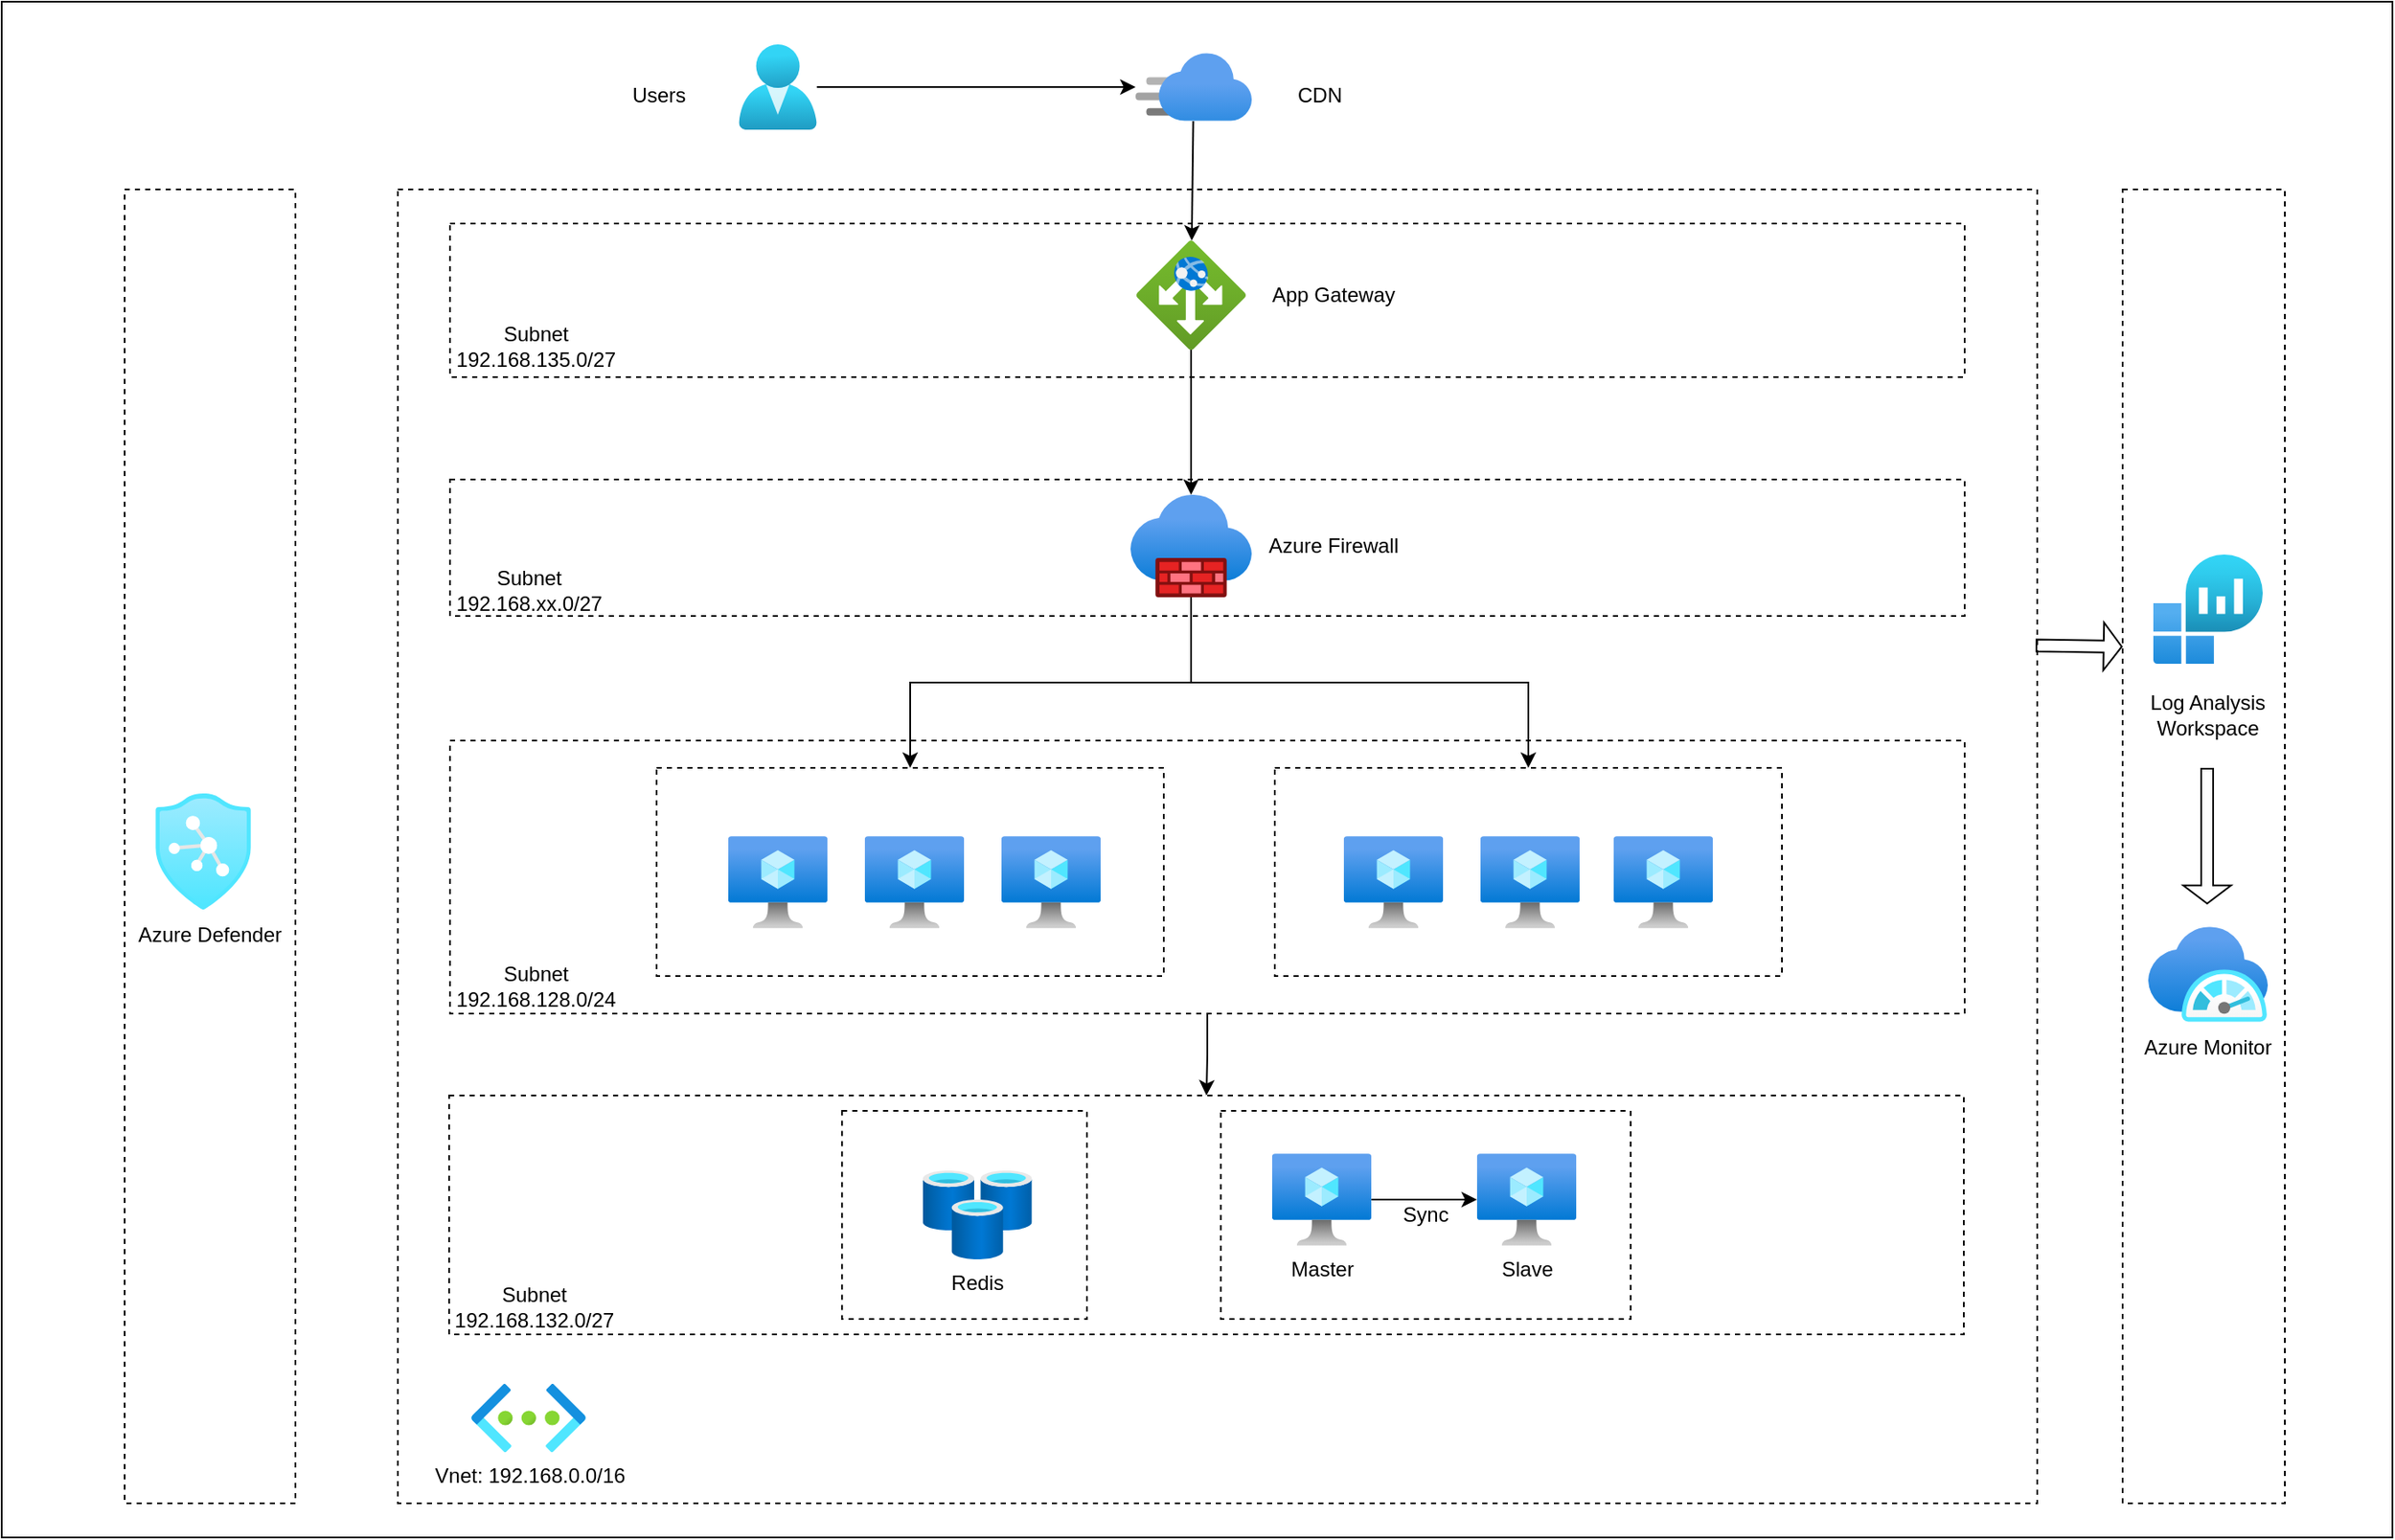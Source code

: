 <mxfile version="20.8.15" type="github">
  <diagram name="第 1 页" id="Q7-x0LTe5aBduKbTSR_T">
    <mxGraphModel dx="1687" dy="944" grid="1" gridSize="10" guides="1" tooltips="1" connect="1" arrows="1" fold="1" page="1" pageScale="1" pageWidth="1654" pageHeight="2336" math="0" shadow="0">
      <root>
        <mxCell id="0" />
        <mxCell id="1" parent="0" />
        <mxCell id="iajxsjwab6wAMiqCaY7Y-81" value="" style="rounded=0;whiteSpace=wrap;html=1;" vertex="1" parent="1">
          <mxGeometry x="140" y="130" width="1400" height="900" as="geometry" />
        </mxCell>
        <mxCell id="iajxsjwab6wAMiqCaY7Y-72" value="" style="rounded=0;whiteSpace=wrap;html=1;dashed=1;" vertex="1" parent="1">
          <mxGeometry x="372" y="240" width="960" height="770" as="geometry" />
        </mxCell>
        <mxCell id="iajxsjwab6wAMiqCaY7Y-71" value="" style="rounded=0;whiteSpace=wrap;html=1;dashed=1;" vertex="1" parent="1">
          <mxGeometry x="212" y="240" width="100" height="770" as="geometry" />
        </mxCell>
        <mxCell id="iajxsjwab6wAMiqCaY7Y-63" value="" style="rounded=0;whiteSpace=wrap;html=1;dashed=1;" vertex="1" parent="1">
          <mxGeometry x="1382" y="240" width="95" height="770" as="geometry" />
        </mxCell>
        <mxCell id="iajxsjwab6wAMiqCaY7Y-24" value="" style="whiteSpace=wrap;html=1;dashed=1;" vertex="1" parent="1">
          <mxGeometry x="402.5" y="410" width="887" height="80" as="geometry" />
        </mxCell>
        <mxCell id="iajxsjwab6wAMiqCaY7Y-22" value="" style="whiteSpace=wrap;html=1;dashed=1;" vertex="1" parent="1">
          <mxGeometry x="402.5" y="260" width="887" height="90" as="geometry" />
        </mxCell>
        <mxCell id="iajxsjwab6wAMiqCaY7Y-16" value="" style="whiteSpace=wrap;html=1;dashed=1;" vertex="1" parent="1">
          <mxGeometry x="402" y="771" width="887" height="140" as="geometry" />
        </mxCell>
        <mxCell id="iajxsjwab6wAMiqCaY7Y-43" value="" style="edgeStyle=orthogonalEdgeStyle;rounded=0;orthogonalLoop=1;jettySize=auto;html=1;entryX=0.5;entryY=0;entryDx=0;entryDy=0;" edge="1" parent="1" source="iajxsjwab6wAMiqCaY7Y-14" target="iajxsjwab6wAMiqCaY7Y-16">
          <mxGeometry relative="1" as="geometry" />
        </mxCell>
        <mxCell id="iajxsjwab6wAMiqCaY7Y-14" value="" style="whiteSpace=wrap;html=1;dashed=1;" vertex="1" parent="1">
          <mxGeometry x="402.5" y="563" width="887" height="160" as="geometry" />
        </mxCell>
        <mxCell id="iajxsjwab6wAMiqCaY7Y-13" value="Sync" style="whiteSpace=wrap;html=1;dashed=1;" vertex="1" parent="1">
          <mxGeometry x="853.89" y="780" width="240" height="122" as="geometry" />
        </mxCell>
        <mxCell id="iajxsjwab6wAMiqCaY7Y-5" value="" style="whiteSpace=wrap;html=1;dashed=1;" vertex="1" parent="1">
          <mxGeometry x="885.5" y="579" width="297" height="122" as="geometry" />
        </mxCell>
        <mxCell id="iajxsjwab6wAMiqCaY7Y-4" value="" style="whiteSpace=wrap;html=1;dashed=1;" vertex="1" parent="1">
          <mxGeometry x="523.5" y="579" width="297" height="122" as="geometry" />
        </mxCell>
        <mxCell id="4oe8U12UyF-5CwZn49ZE-2" value="&lt;div data-t=&quot;flow&quot;&gt; &lt;/div&gt;" style="text;whiteSpace=wrap;html=1;" parent="1" vertex="1">
          <mxGeometry x="492.5" y="210" width="30" height="20" as="geometry" />
        </mxCell>
        <mxCell id="4oe8U12UyF-5CwZn49ZE-6" value="&lt;span style=&quot;color: rgb(50, 50, 50); font-family: 微软雅黑; font-size: 13px;&quot;&gt;&lt;br&gt;&lt;/span&gt;" style="aspect=fixed;html=1;points=[];align=center;image;fontSize=12;image=img/lib/azure2/compute/Virtual_Machine.svg;" parent="1" vertex="1">
          <mxGeometry x="565.39" y="619" width="58.22" height="54" as="geometry" />
        </mxCell>
        <mxCell id="qjz_k8wNL1rvIrUkxEIs-1" value="" style="aspect=fixed;html=1;points=[];align=center;image;fontSize=12;image=img/lib/azure2/compute/Virtual_Machine.svg;" parent="1" vertex="1">
          <mxGeometry x="1005.89" y="619" width="58.22" height="54" as="geometry" />
        </mxCell>
        <mxCell id="qjz_k8wNL1rvIrUkxEIs-2" value="" style="aspect=fixed;html=1;points=[];align=center;image;fontSize=12;image=img/lib/azure2/compute/Virtual_Machine.svg;" parent="1" vertex="1">
          <mxGeometry x="925.89" y="619" width="58.22" height="54" as="geometry" />
        </mxCell>
        <mxCell id="qjz_k8wNL1rvIrUkxEIs-3" value="" style="aspect=fixed;html=1;points=[];align=center;image;fontSize=12;image=img/lib/azure2/compute/Virtual_Machine.svg;" parent="1" vertex="1">
          <mxGeometry x="645.39" y="619" width="58.22" height="54" as="geometry" />
        </mxCell>
        <mxCell id="qjz_k8wNL1rvIrUkxEIs-4" value="" style="aspect=fixed;html=1;points=[];align=center;image;fontSize=12;image=img/lib/azure2/compute/Virtual_Machine.svg;" parent="1" vertex="1">
          <mxGeometry x="725.39" y="619" width="58.22" height="54" as="geometry" />
        </mxCell>
        <mxCell id="qjz_k8wNL1rvIrUkxEIs-5" value="" style="aspect=fixed;html=1;points=[];align=center;image;fontSize=12;image=img/lib/azure2/compute/Virtual_Machine.svg;" parent="1" vertex="1">
          <mxGeometry x="1083.89" y="619" width="58.22" height="54" as="geometry" />
        </mxCell>
        <mxCell id="iajxsjwab6wAMiqCaY7Y-34" value="" style="edgeStyle=none;rounded=0;orthogonalLoop=1;jettySize=auto;html=1;" edge="1" parent="1" source="qjz_k8wNL1rvIrUkxEIs-8" target="qjz_k8wNL1rvIrUkxEIs-11">
          <mxGeometry relative="1" as="geometry" />
        </mxCell>
        <mxCell id="qjz_k8wNL1rvIrUkxEIs-8" value="" style="aspect=fixed;html=1;points=[];align=center;image;fontSize=12;image=img/lib/azure2/networking/Application_Gateways.svg;" parent="1" vertex="1">
          <mxGeometry x="804.5" y="270" width="64" height="64" as="geometry" />
        </mxCell>
        <mxCell id="iajxsjwab6wAMiqCaY7Y-35" value="" style="edgeStyle=orthogonalEdgeStyle;rounded=0;orthogonalLoop=1;jettySize=auto;html=1;" edge="1" parent="1" source="qjz_k8wNL1rvIrUkxEIs-11" target="iajxsjwab6wAMiqCaY7Y-4">
          <mxGeometry relative="1" as="geometry" />
        </mxCell>
        <mxCell id="qjz_k8wNL1rvIrUkxEIs-11" value="" style="aspect=fixed;html=1;points=[];align=center;image;fontSize=12;image=img/lib/azure2/networking/Firewalls.svg;" parent="1" vertex="1">
          <mxGeometry x="801" y="419" width="71" height="60" as="geometry" />
        </mxCell>
        <mxCell id="iajxsjwab6wAMiqCaY7Y-32" value="" style="edgeStyle=none;rounded=0;orthogonalLoop=1;jettySize=auto;html=1;" edge="1" parent="1" source="qjz_k8wNL1rvIrUkxEIs-12" target="qjz_k8wNL1rvIrUkxEIs-13">
          <mxGeometry relative="1" as="geometry" />
        </mxCell>
        <mxCell id="qjz_k8wNL1rvIrUkxEIs-12" value="" style="aspect=fixed;html=1;points=[];align=center;image;fontSize=12;image=img/lib/azure2/identity/Users.svg;" parent="1" vertex="1">
          <mxGeometry x="571.64" y="155" width="45.71" height="50" as="geometry" />
        </mxCell>
        <mxCell id="iajxsjwab6wAMiqCaY7Y-33" value="" style="edgeStyle=none;rounded=0;orthogonalLoop=1;jettySize=auto;html=1;" edge="1" parent="1" source="qjz_k8wNL1rvIrUkxEIs-13" target="qjz_k8wNL1rvIrUkxEIs-8">
          <mxGeometry relative="1" as="geometry">
            <mxPoint x="847.5" y="230" as="targetPoint" />
          </mxGeometry>
        </mxCell>
        <mxCell id="qjz_k8wNL1rvIrUkxEIs-13" value="" style="aspect=fixed;html=1;points=[];align=center;image;fontSize=12;image=img/lib/azure2/networking/CDN_Profiles.svg;" parent="1" vertex="1">
          <mxGeometry x="804" y="160" width="68" height="40" as="geometry" />
        </mxCell>
        <mxCell id="iajxsjwab6wAMiqCaY7Y-7" value="" style="whiteSpace=wrap;html=1;dashed=1;" vertex="1" parent="1">
          <mxGeometry x="632.11" y="780" width="143.39" height="122" as="geometry" />
        </mxCell>
        <mxCell id="iajxsjwab6wAMiqCaY7Y-44" value="" style="edgeStyle=orthogonalEdgeStyle;rounded=0;orthogonalLoop=1;jettySize=auto;html=1;" edge="1" parent="1" source="iajxsjwab6wAMiqCaY7Y-10" target="iajxsjwab6wAMiqCaY7Y-12">
          <mxGeometry relative="1" as="geometry" />
        </mxCell>
        <mxCell id="iajxsjwab6wAMiqCaY7Y-10" value="Master" style="aspect=fixed;html=1;points=[];align=center;image;fontSize=12;image=img/lib/azure2/compute/Virtual_Machine.svg;" vertex="1" parent="1">
          <mxGeometry x="883.89" y="805" width="58.22" height="54" as="geometry" />
        </mxCell>
        <mxCell id="iajxsjwab6wAMiqCaY7Y-11" value="Redis" style="aspect=fixed;html=1;points=[];align=center;image;fontSize=12;image=img/lib/azure2/databases/Cache_Redis.svg;dashed=1;" vertex="1" parent="1">
          <mxGeometry x="679.36" y="815" width="64" height="52" as="geometry" />
        </mxCell>
        <mxCell id="iajxsjwab6wAMiqCaY7Y-12" value="Slave" style="aspect=fixed;html=1;points=[];align=center;image;fontSize=12;image=img/lib/azure2/compute/Virtual_Machine.svg;" vertex="1" parent="1">
          <mxGeometry x="1003.89" y="805" width="58.22" height="54" as="geometry" />
        </mxCell>
        <mxCell id="iajxsjwab6wAMiqCaY7Y-15" value="Subnet 192.168.128.0/24" style="text;strokeColor=none;align=center;fillColor=none;html=1;verticalAlign=middle;whiteSpace=wrap;rounded=0;" vertex="1" parent="1">
          <mxGeometry x="422.5" y="692" width="60" height="30" as="geometry" />
        </mxCell>
        <mxCell id="iajxsjwab6wAMiqCaY7Y-19" value="Subnet 192.168.132.0/27" style="text;strokeColor=none;align=center;fillColor=none;html=1;verticalAlign=middle;whiteSpace=wrap;rounded=0;" vertex="1" parent="1">
          <mxGeometry x="422" y="880" width="60" height="30" as="geometry" />
        </mxCell>
        <mxCell id="iajxsjwab6wAMiqCaY7Y-23" value="Subnet 192.168.135.0/27" style="text;strokeColor=none;align=center;fillColor=none;html=1;verticalAlign=middle;whiteSpace=wrap;rounded=0;" vertex="1" parent="1">
          <mxGeometry x="422.5" y="317" width="60" height="30" as="geometry" />
        </mxCell>
        <mxCell id="iajxsjwab6wAMiqCaY7Y-26" value="Subnet 192.168.xx.0/27" style="text;strokeColor=none;align=center;fillColor=none;html=1;verticalAlign=middle;whiteSpace=wrap;rounded=0;" vertex="1" parent="1">
          <mxGeometry x="418.5" y="460" width="60" height="30" as="geometry" />
        </mxCell>
        <mxCell id="iajxsjwab6wAMiqCaY7Y-37" value="" style="edgeStyle=orthogonalEdgeStyle;rounded=0;orthogonalLoop=1;jettySize=auto;html=1;exitX=0.5;exitY=1;exitDx=0;exitDy=0;exitPerimeter=0;" edge="1" parent="1" source="qjz_k8wNL1rvIrUkxEIs-11" target="iajxsjwab6wAMiqCaY7Y-5">
          <mxGeometry relative="1" as="geometry">
            <mxPoint x="852.5" y="480" as="sourcePoint" />
            <mxPoint x="691" y="589" as="targetPoint" />
          </mxGeometry>
        </mxCell>
        <mxCell id="iajxsjwab6wAMiqCaY7Y-46" value="App Gateway" style="text;strokeColor=none;align=center;fillColor=none;html=1;verticalAlign=middle;whiteSpace=wrap;rounded=0;" vertex="1" parent="1">
          <mxGeometry x="879.5" y="287" width="80" height="30" as="geometry" />
        </mxCell>
        <mxCell id="iajxsjwab6wAMiqCaY7Y-47" value="Azure Firewall" style="text;strokeColor=none;align=center;fillColor=none;html=1;verticalAlign=middle;whiteSpace=wrap;rounded=0;" vertex="1" parent="1">
          <mxGeometry x="879.5" y="434" width="80" height="30" as="geometry" />
        </mxCell>
        <mxCell id="iajxsjwab6wAMiqCaY7Y-61" value="" style="group" vertex="1" connectable="0" parent="1">
          <mxGeometry x="1382" y="638" width="100" height="120" as="geometry" />
        </mxCell>
        <mxCell id="4oe8U12UyF-5CwZn49ZE-1" value="&lt;div data-t=&quot;flow&quot;&gt; &lt;/div&gt;" style="text;whiteSpace=wrap;html=1;" parent="iajxsjwab6wAMiqCaY7Y-61" vertex="1">
          <mxGeometry x="5" width="30" height="20" as="geometry" />
        </mxCell>
        <mxCell id="iajxsjwab6wAMiqCaY7Y-52" value="" style="aspect=fixed;html=1;points=[];align=center;image;fontSize=12;image=img/lib/azure2/monitor/SAP_Azure_Monitor.svg;dashed=1;" vertex="1" parent="iajxsjwab6wAMiqCaY7Y-61">
          <mxGeometry x="15" y="34" width="70" height="56.0" as="geometry" />
        </mxCell>
        <mxCell id="iajxsjwab6wAMiqCaY7Y-53" value="Azure Monitor" style="text;strokeColor=none;align=center;fillColor=none;html=1;verticalAlign=middle;whiteSpace=wrap;rounded=0;" vertex="1" parent="iajxsjwab6wAMiqCaY7Y-61">
          <mxGeometry y="90" width="100" height="30" as="geometry" />
        </mxCell>
        <mxCell id="iajxsjwab6wAMiqCaY7Y-62" value="" style="group" vertex="1" connectable="0" parent="1">
          <mxGeometry x="212" y="594" width="100" height="98" as="geometry" />
        </mxCell>
        <mxCell id="iajxsjwab6wAMiqCaY7Y-50" value="" style="aspect=fixed;html=1;points=[];align=center;image;fontSize=12;image=img/lib/azure2/security/Azure_Defender.svg;dashed=1;" vertex="1" parent="iajxsjwab6wAMiqCaY7Y-62">
          <mxGeometry x="18" width="56.0" height="68" as="geometry" />
        </mxCell>
        <mxCell id="iajxsjwab6wAMiqCaY7Y-51" value="Azure Defender" style="text;strokeColor=none;align=center;fillColor=none;html=1;verticalAlign=middle;whiteSpace=wrap;rounded=0;" vertex="1" parent="iajxsjwab6wAMiqCaY7Y-62">
          <mxGeometry y="68" width="100" height="30" as="geometry" />
        </mxCell>
        <mxCell id="iajxsjwab6wAMiqCaY7Y-64" value="" style="group" vertex="1" connectable="0" parent="1">
          <mxGeometry x="1392" y="454" width="80" height="109" as="geometry" />
        </mxCell>
        <mxCell id="iajxsjwab6wAMiqCaY7Y-1" value="" style="aspect=fixed;html=1;points=[];align=center;image;fontSize=12;image=img/lib/azure2/analytics/Log_Analytics_Workspaces.svg;" vertex="1" parent="iajxsjwab6wAMiqCaY7Y-64">
          <mxGeometry x="8" width="64" height="64" as="geometry" />
        </mxCell>
        <mxCell id="iajxsjwab6wAMiqCaY7Y-48" value="Log Analysis Workspace" style="text;strokeColor=none;align=center;fillColor=none;html=1;verticalAlign=middle;whiteSpace=wrap;rounded=0;" vertex="1" parent="iajxsjwab6wAMiqCaY7Y-64">
          <mxGeometry y="79" width="80" height="30" as="geometry" />
        </mxCell>
        <mxCell id="iajxsjwab6wAMiqCaY7Y-73" value="Vnet: 192.168.0.0/16" style="aspect=fixed;html=1;points=[];align=center;image;fontSize=12;image=img/lib/azure2/networking/Virtual_Networks.svg;dashed=1;" vertex="1" parent="1">
          <mxGeometry x="415" y="940" width="67" height="40" as="geometry" />
        </mxCell>
        <mxCell id="iajxsjwab6wAMiqCaY7Y-76" value="" style="shape=flexArrow;endArrow=classic;html=1;rounded=0;width=7;endSize=3.2;exitX=0.999;exitY=0.347;exitDx=0;exitDy=0;exitPerimeter=0;" edge="1" parent="1" source="iajxsjwab6wAMiqCaY7Y-72">
          <mxGeometry width="50" height="50" relative="1" as="geometry">
            <mxPoint x="1342" y="508" as="sourcePoint" />
            <mxPoint x="1382" y="508" as="targetPoint" />
          </mxGeometry>
        </mxCell>
        <mxCell id="iajxsjwab6wAMiqCaY7Y-77" value="" style="shape=flexArrow;endArrow=classic;html=1;rounded=0;width=7;endSize=3.2;exitX=0.999;exitY=0.347;exitDx=0;exitDy=0;exitPerimeter=0;" edge="1" parent="1">
          <mxGeometry width="50" height="50" relative="1" as="geometry">
            <mxPoint x="1431.5" y="579" as="sourcePoint" />
            <mxPoint x="1431.5" y="659" as="targetPoint" />
          </mxGeometry>
        </mxCell>
        <mxCell id="iajxsjwab6wAMiqCaY7Y-79" value="CDN" style="text;strokeColor=none;align=center;fillColor=none;html=1;verticalAlign=middle;whiteSpace=wrap;rounded=0;" vertex="1" parent="1">
          <mxGeometry x="872" y="170" width="80" height="30" as="geometry" />
        </mxCell>
        <mxCell id="iajxsjwab6wAMiqCaY7Y-80" value="Users" style="text;strokeColor=none;align=center;fillColor=none;html=1;verticalAlign=middle;whiteSpace=wrap;rounded=0;" vertex="1" parent="1">
          <mxGeometry x="485.39" y="170" width="80" height="30" as="geometry" />
        </mxCell>
      </root>
    </mxGraphModel>
  </diagram>
</mxfile>
